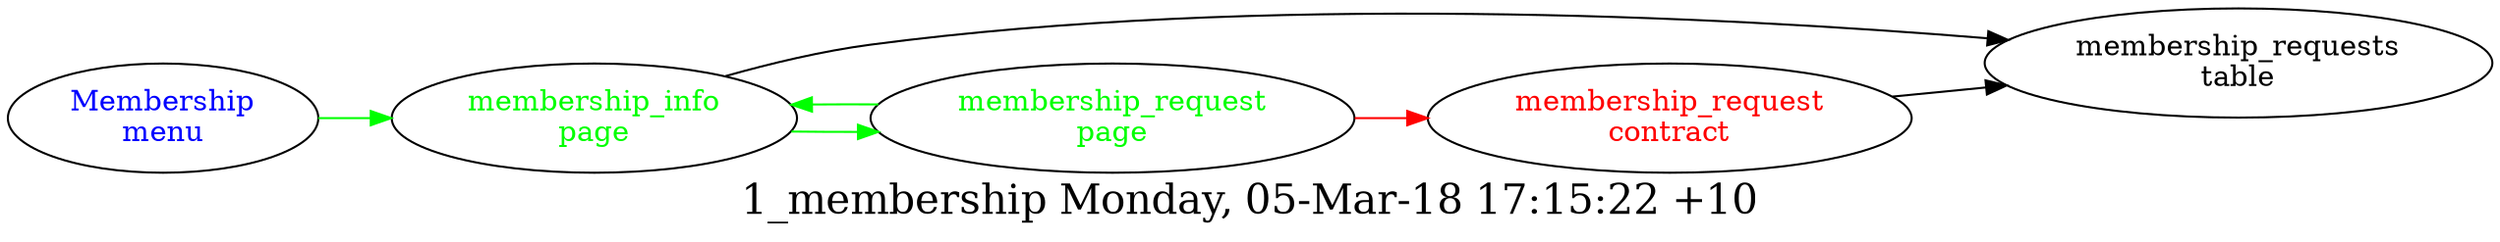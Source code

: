 digraph G {
fontsize="20.0";
label="1_membership Monday, 05-Mar-18 17:15:22 +10";
rankdir=LR;
"membership_request\ncontract" -> "membership_requests\ntable"
"membership_request\ncontract" [fontcolor=red, group=contracts];
"Membership\nmenu" -> "membership_info\npage"  [ color=green ]
"Membership\nmenu" [fontcolor=blue, group=menus];
"membership_info\npage" -> "membership_requests\ntable"
"membership_info\npage" -> "membership_request\npage"  [ color=green ]
"membership_info\npage" [fontcolor=green, group=pages];
"membership_request\npage" -> "membership_request\ncontract"  [ color=red ]
"membership_request\npage" -> "membership_info\npage"  [ color=green ]
"membership_request\npage" [fontcolor=green, group=pages];
"membership_requests\ntable" [group=tables];
}
